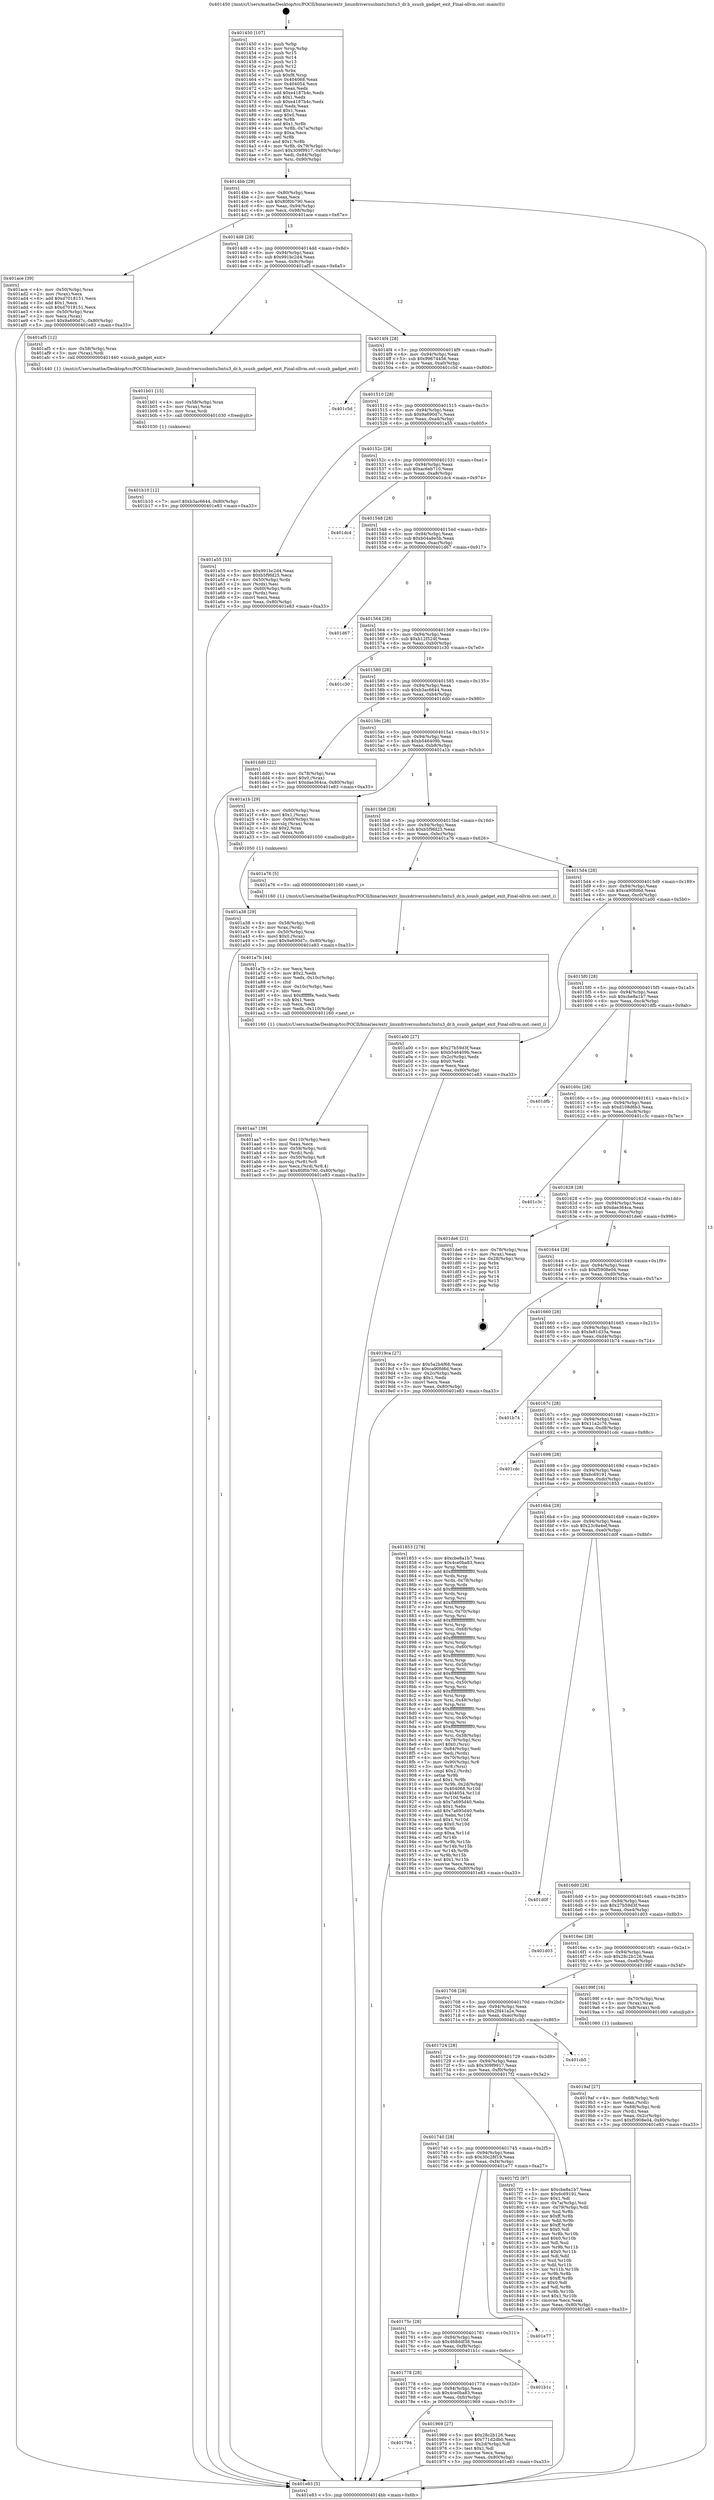 digraph "0x401450" {
  label = "0x401450 (/mnt/c/Users/mathe/Desktop/tcc/POCII/binaries/extr_linuxdriversusbmtu3mtu3_dr.h_ssusb_gadget_exit_Final-ollvm.out::main(0))"
  labelloc = "t"
  node[shape=record]

  Entry [label="",width=0.3,height=0.3,shape=circle,fillcolor=black,style=filled]
  "0x4014bb" [label="{
     0x4014bb [29]\l
     | [instrs]\l
     &nbsp;&nbsp;0x4014bb \<+3\>: mov -0x80(%rbp),%eax\l
     &nbsp;&nbsp;0x4014be \<+2\>: mov %eax,%ecx\l
     &nbsp;&nbsp;0x4014c0 \<+6\>: sub $0x80f0b790,%ecx\l
     &nbsp;&nbsp;0x4014c6 \<+6\>: mov %eax,-0x94(%rbp)\l
     &nbsp;&nbsp;0x4014cc \<+6\>: mov %ecx,-0x98(%rbp)\l
     &nbsp;&nbsp;0x4014d2 \<+6\>: je 0000000000401ace \<main+0x67e\>\l
  }"]
  "0x401ace" [label="{
     0x401ace [39]\l
     | [instrs]\l
     &nbsp;&nbsp;0x401ace \<+4\>: mov -0x50(%rbp),%rax\l
     &nbsp;&nbsp;0x401ad2 \<+2\>: mov (%rax),%ecx\l
     &nbsp;&nbsp;0x401ad4 \<+6\>: add $0xd7018151,%ecx\l
     &nbsp;&nbsp;0x401ada \<+3\>: add $0x1,%ecx\l
     &nbsp;&nbsp;0x401add \<+6\>: sub $0xd7018151,%ecx\l
     &nbsp;&nbsp;0x401ae3 \<+4\>: mov -0x50(%rbp),%rax\l
     &nbsp;&nbsp;0x401ae7 \<+2\>: mov %ecx,(%rax)\l
     &nbsp;&nbsp;0x401ae9 \<+7\>: movl $0x9a690d7c,-0x80(%rbp)\l
     &nbsp;&nbsp;0x401af0 \<+5\>: jmp 0000000000401e83 \<main+0xa33\>\l
  }"]
  "0x4014d8" [label="{
     0x4014d8 [28]\l
     | [instrs]\l
     &nbsp;&nbsp;0x4014d8 \<+5\>: jmp 00000000004014dd \<main+0x8d\>\l
     &nbsp;&nbsp;0x4014dd \<+6\>: mov -0x94(%rbp),%eax\l
     &nbsp;&nbsp;0x4014e3 \<+5\>: sub $0x991bc2d4,%eax\l
     &nbsp;&nbsp;0x4014e8 \<+6\>: mov %eax,-0x9c(%rbp)\l
     &nbsp;&nbsp;0x4014ee \<+6\>: je 0000000000401af5 \<main+0x6a5\>\l
  }"]
  Exit [label="",width=0.3,height=0.3,shape=circle,fillcolor=black,style=filled,peripheries=2]
  "0x401af5" [label="{
     0x401af5 [12]\l
     | [instrs]\l
     &nbsp;&nbsp;0x401af5 \<+4\>: mov -0x58(%rbp),%rax\l
     &nbsp;&nbsp;0x401af9 \<+3\>: mov (%rax),%rdi\l
     &nbsp;&nbsp;0x401afc \<+5\>: call 0000000000401440 \<ssusb_gadget_exit\>\l
     | [calls]\l
     &nbsp;&nbsp;0x401440 \{1\} (/mnt/c/Users/mathe/Desktop/tcc/POCII/binaries/extr_linuxdriversusbmtu3mtu3_dr.h_ssusb_gadget_exit_Final-ollvm.out::ssusb_gadget_exit)\l
  }"]
  "0x4014f4" [label="{
     0x4014f4 [28]\l
     | [instrs]\l
     &nbsp;&nbsp;0x4014f4 \<+5\>: jmp 00000000004014f9 \<main+0xa9\>\l
     &nbsp;&nbsp;0x4014f9 \<+6\>: mov -0x94(%rbp),%eax\l
     &nbsp;&nbsp;0x4014ff \<+5\>: sub $0x99674456,%eax\l
     &nbsp;&nbsp;0x401504 \<+6\>: mov %eax,-0xa0(%rbp)\l
     &nbsp;&nbsp;0x40150a \<+6\>: je 0000000000401c5d \<main+0x80d\>\l
  }"]
  "0x401b10" [label="{
     0x401b10 [12]\l
     | [instrs]\l
     &nbsp;&nbsp;0x401b10 \<+7\>: movl $0xb3ac6644,-0x80(%rbp)\l
     &nbsp;&nbsp;0x401b17 \<+5\>: jmp 0000000000401e83 \<main+0xa33\>\l
  }"]
  "0x401c5d" [label="{
     0x401c5d\l
  }", style=dashed]
  "0x401510" [label="{
     0x401510 [28]\l
     | [instrs]\l
     &nbsp;&nbsp;0x401510 \<+5\>: jmp 0000000000401515 \<main+0xc5\>\l
     &nbsp;&nbsp;0x401515 \<+6\>: mov -0x94(%rbp),%eax\l
     &nbsp;&nbsp;0x40151b \<+5\>: sub $0x9a690d7c,%eax\l
     &nbsp;&nbsp;0x401520 \<+6\>: mov %eax,-0xa4(%rbp)\l
     &nbsp;&nbsp;0x401526 \<+6\>: je 0000000000401a55 \<main+0x605\>\l
  }"]
  "0x401b01" [label="{
     0x401b01 [15]\l
     | [instrs]\l
     &nbsp;&nbsp;0x401b01 \<+4\>: mov -0x58(%rbp),%rax\l
     &nbsp;&nbsp;0x401b05 \<+3\>: mov (%rax),%rax\l
     &nbsp;&nbsp;0x401b08 \<+3\>: mov %rax,%rdi\l
     &nbsp;&nbsp;0x401b0b \<+5\>: call 0000000000401030 \<free@plt\>\l
     | [calls]\l
     &nbsp;&nbsp;0x401030 \{1\} (unknown)\l
  }"]
  "0x401a55" [label="{
     0x401a55 [33]\l
     | [instrs]\l
     &nbsp;&nbsp;0x401a55 \<+5\>: mov $0x991bc2d4,%eax\l
     &nbsp;&nbsp;0x401a5a \<+5\>: mov $0xb5f9fd25,%ecx\l
     &nbsp;&nbsp;0x401a5f \<+4\>: mov -0x50(%rbp),%rdx\l
     &nbsp;&nbsp;0x401a63 \<+2\>: mov (%rdx),%esi\l
     &nbsp;&nbsp;0x401a65 \<+4\>: mov -0x60(%rbp),%rdx\l
     &nbsp;&nbsp;0x401a69 \<+2\>: cmp (%rdx),%esi\l
     &nbsp;&nbsp;0x401a6b \<+3\>: cmovl %ecx,%eax\l
     &nbsp;&nbsp;0x401a6e \<+3\>: mov %eax,-0x80(%rbp)\l
     &nbsp;&nbsp;0x401a71 \<+5\>: jmp 0000000000401e83 \<main+0xa33\>\l
  }"]
  "0x40152c" [label="{
     0x40152c [28]\l
     | [instrs]\l
     &nbsp;&nbsp;0x40152c \<+5\>: jmp 0000000000401531 \<main+0xe1\>\l
     &nbsp;&nbsp;0x401531 \<+6\>: mov -0x94(%rbp),%eax\l
     &nbsp;&nbsp;0x401537 \<+5\>: sub $0xac6eb710,%eax\l
     &nbsp;&nbsp;0x40153c \<+6\>: mov %eax,-0xa8(%rbp)\l
     &nbsp;&nbsp;0x401542 \<+6\>: je 0000000000401dc4 \<main+0x974\>\l
  }"]
  "0x401aa7" [label="{
     0x401aa7 [39]\l
     | [instrs]\l
     &nbsp;&nbsp;0x401aa7 \<+6\>: mov -0x110(%rbp),%ecx\l
     &nbsp;&nbsp;0x401aad \<+3\>: imul %eax,%ecx\l
     &nbsp;&nbsp;0x401ab0 \<+4\>: mov -0x58(%rbp),%rdi\l
     &nbsp;&nbsp;0x401ab4 \<+3\>: mov (%rdi),%rdi\l
     &nbsp;&nbsp;0x401ab7 \<+4\>: mov -0x50(%rbp),%r8\l
     &nbsp;&nbsp;0x401abb \<+3\>: movslq (%r8),%r8\l
     &nbsp;&nbsp;0x401abe \<+4\>: mov %ecx,(%rdi,%r8,4)\l
     &nbsp;&nbsp;0x401ac2 \<+7\>: movl $0x80f0b790,-0x80(%rbp)\l
     &nbsp;&nbsp;0x401ac9 \<+5\>: jmp 0000000000401e83 \<main+0xa33\>\l
  }"]
  "0x401dc4" [label="{
     0x401dc4\l
  }", style=dashed]
  "0x401548" [label="{
     0x401548 [28]\l
     | [instrs]\l
     &nbsp;&nbsp;0x401548 \<+5\>: jmp 000000000040154d \<main+0xfd\>\l
     &nbsp;&nbsp;0x40154d \<+6\>: mov -0x94(%rbp),%eax\l
     &nbsp;&nbsp;0x401553 \<+5\>: sub $0xb04a8e5b,%eax\l
     &nbsp;&nbsp;0x401558 \<+6\>: mov %eax,-0xac(%rbp)\l
     &nbsp;&nbsp;0x40155e \<+6\>: je 0000000000401d67 \<main+0x917\>\l
  }"]
  "0x401a7b" [label="{
     0x401a7b [44]\l
     | [instrs]\l
     &nbsp;&nbsp;0x401a7b \<+2\>: xor %ecx,%ecx\l
     &nbsp;&nbsp;0x401a7d \<+5\>: mov $0x2,%edx\l
     &nbsp;&nbsp;0x401a82 \<+6\>: mov %edx,-0x10c(%rbp)\l
     &nbsp;&nbsp;0x401a88 \<+1\>: cltd\l
     &nbsp;&nbsp;0x401a89 \<+6\>: mov -0x10c(%rbp),%esi\l
     &nbsp;&nbsp;0x401a8f \<+2\>: idiv %esi\l
     &nbsp;&nbsp;0x401a91 \<+6\>: imul $0xfffffffe,%edx,%edx\l
     &nbsp;&nbsp;0x401a97 \<+3\>: sub $0x1,%ecx\l
     &nbsp;&nbsp;0x401a9a \<+2\>: sub %ecx,%edx\l
     &nbsp;&nbsp;0x401a9c \<+6\>: mov %edx,-0x110(%rbp)\l
     &nbsp;&nbsp;0x401aa2 \<+5\>: call 0000000000401160 \<next_i\>\l
     | [calls]\l
     &nbsp;&nbsp;0x401160 \{1\} (/mnt/c/Users/mathe/Desktop/tcc/POCII/binaries/extr_linuxdriversusbmtu3mtu3_dr.h_ssusb_gadget_exit_Final-ollvm.out::next_i)\l
  }"]
  "0x401d67" [label="{
     0x401d67\l
  }", style=dashed]
  "0x401564" [label="{
     0x401564 [28]\l
     | [instrs]\l
     &nbsp;&nbsp;0x401564 \<+5\>: jmp 0000000000401569 \<main+0x119\>\l
     &nbsp;&nbsp;0x401569 \<+6\>: mov -0x94(%rbp),%eax\l
     &nbsp;&nbsp;0x40156f \<+5\>: sub $0xb12f524f,%eax\l
     &nbsp;&nbsp;0x401574 \<+6\>: mov %eax,-0xb0(%rbp)\l
     &nbsp;&nbsp;0x40157a \<+6\>: je 0000000000401c30 \<main+0x7e0\>\l
  }"]
  "0x401a38" [label="{
     0x401a38 [29]\l
     | [instrs]\l
     &nbsp;&nbsp;0x401a38 \<+4\>: mov -0x58(%rbp),%rdi\l
     &nbsp;&nbsp;0x401a3c \<+3\>: mov %rax,(%rdi)\l
     &nbsp;&nbsp;0x401a3f \<+4\>: mov -0x50(%rbp),%rax\l
     &nbsp;&nbsp;0x401a43 \<+6\>: movl $0x0,(%rax)\l
     &nbsp;&nbsp;0x401a49 \<+7\>: movl $0x9a690d7c,-0x80(%rbp)\l
     &nbsp;&nbsp;0x401a50 \<+5\>: jmp 0000000000401e83 \<main+0xa33\>\l
  }"]
  "0x401c30" [label="{
     0x401c30\l
  }", style=dashed]
  "0x401580" [label="{
     0x401580 [28]\l
     | [instrs]\l
     &nbsp;&nbsp;0x401580 \<+5\>: jmp 0000000000401585 \<main+0x135\>\l
     &nbsp;&nbsp;0x401585 \<+6\>: mov -0x94(%rbp),%eax\l
     &nbsp;&nbsp;0x40158b \<+5\>: sub $0xb3ac6644,%eax\l
     &nbsp;&nbsp;0x401590 \<+6\>: mov %eax,-0xb4(%rbp)\l
     &nbsp;&nbsp;0x401596 \<+6\>: je 0000000000401dd0 \<main+0x980\>\l
  }"]
  "0x4019af" [label="{
     0x4019af [27]\l
     | [instrs]\l
     &nbsp;&nbsp;0x4019af \<+4\>: mov -0x68(%rbp),%rdi\l
     &nbsp;&nbsp;0x4019b3 \<+2\>: mov %eax,(%rdi)\l
     &nbsp;&nbsp;0x4019b5 \<+4\>: mov -0x68(%rbp),%rdi\l
     &nbsp;&nbsp;0x4019b9 \<+2\>: mov (%rdi),%eax\l
     &nbsp;&nbsp;0x4019bb \<+3\>: mov %eax,-0x2c(%rbp)\l
     &nbsp;&nbsp;0x4019be \<+7\>: movl $0xf5908e04,-0x80(%rbp)\l
     &nbsp;&nbsp;0x4019c5 \<+5\>: jmp 0000000000401e83 \<main+0xa33\>\l
  }"]
  "0x401dd0" [label="{
     0x401dd0 [22]\l
     | [instrs]\l
     &nbsp;&nbsp;0x401dd0 \<+4\>: mov -0x78(%rbp),%rax\l
     &nbsp;&nbsp;0x401dd4 \<+6\>: movl $0x0,(%rax)\l
     &nbsp;&nbsp;0x401dda \<+7\>: movl $0xdae364ca,-0x80(%rbp)\l
     &nbsp;&nbsp;0x401de1 \<+5\>: jmp 0000000000401e83 \<main+0xa33\>\l
  }"]
  "0x40159c" [label="{
     0x40159c [28]\l
     | [instrs]\l
     &nbsp;&nbsp;0x40159c \<+5\>: jmp 00000000004015a1 \<main+0x151\>\l
     &nbsp;&nbsp;0x4015a1 \<+6\>: mov -0x94(%rbp),%eax\l
     &nbsp;&nbsp;0x4015a7 \<+5\>: sub $0xb546409b,%eax\l
     &nbsp;&nbsp;0x4015ac \<+6\>: mov %eax,-0xb8(%rbp)\l
     &nbsp;&nbsp;0x4015b2 \<+6\>: je 0000000000401a1b \<main+0x5cb\>\l
  }"]
  "0x401794" [label="{
     0x401794\l
  }", style=dashed]
  "0x401a1b" [label="{
     0x401a1b [29]\l
     | [instrs]\l
     &nbsp;&nbsp;0x401a1b \<+4\>: mov -0x60(%rbp),%rax\l
     &nbsp;&nbsp;0x401a1f \<+6\>: movl $0x1,(%rax)\l
     &nbsp;&nbsp;0x401a25 \<+4\>: mov -0x60(%rbp),%rax\l
     &nbsp;&nbsp;0x401a29 \<+3\>: movslq (%rax),%rax\l
     &nbsp;&nbsp;0x401a2c \<+4\>: shl $0x2,%rax\l
     &nbsp;&nbsp;0x401a30 \<+3\>: mov %rax,%rdi\l
     &nbsp;&nbsp;0x401a33 \<+5\>: call 0000000000401050 \<malloc@plt\>\l
     | [calls]\l
     &nbsp;&nbsp;0x401050 \{1\} (unknown)\l
  }"]
  "0x4015b8" [label="{
     0x4015b8 [28]\l
     | [instrs]\l
     &nbsp;&nbsp;0x4015b8 \<+5\>: jmp 00000000004015bd \<main+0x16d\>\l
     &nbsp;&nbsp;0x4015bd \<+6\>: mov -0x94(%rbp),%eax\l
     &nbsp;&nbsp;0x4015c3 \<+5\>: sub $0xb5f9fd25,%eax\l
     &nbsp;&nbsp;0x4015c8 \<+6\>: mov %eax,-0xbc(%rbp)\l
     &nbsp;&nbsp;0x4015ce \<+6\>: je 0000000000401a76 \<main+0x626\>\l
  }"]
  "0x401969" [label="{
     0x401969 [27]\l
     | [instrs]\l
     &nbsp;&nbsp;0x401969 \<+5\>: mov $0x28c2b126,%eax\l
     &nbsp;&nbsp;0x40196e \<+5\>: mov $0x771d2db0,%ecx\l
     &nbsp;&nbsp;0x401973 \<+3\>: mov -0x2d(%rbp),%dl\l
     &nbsp;&nbsp;0x401976 \<+3\>: test $0x1,%dl\l
     &nbsp;&nbsp;0x401979 \<+3\>: cmovne %ecx,%eax\l
     &nbsp;&nbsp;0x40197c \<+3\>: mov %eax,-0x80(%rbp)\l
     &nbsp;&nbsp;0x40197f \<+5\>: jmp 0000000000401e83 \<main+0xa33\>\l
  }"]
  "0x401a76" [label="{
     0x401a76 [5]\l
     | [instrs]\l
     &nbsp;&nbsp;0x401a76 \<+5\>: call 0000000000401160 \<next_i\>\l
     | [calls]\l
     &nbsp;&nbsp;0x401160 \{1\} (/mnt/c/Users/mathe/Desktop/tcc/POCII/binaries/extr_linuxdriversusbmtu3mtu3_dr.h_ssusb_gadget_exit_Final-ollvm.out::next_i)\l
  }"]
  "0x4015d4" [label="{
     0x4015d4 [28]\l
     | [instrs]\l
     &nbsp;&nbsp;0x4015d4 \<+5\>: jmp 00000000004015d9 \<main+0x189\>\l
     &nbsp;&nbsp;0x4015d9 \<+6\>: mov -0x94(%rbp),%eax\l
     &nbsp;&nbsp;0x4015df \<+5\>: sub $0xca90fd6d,%eax\l
     &nbsp;&nbsp;0x4015e4 \<+6\>: mov %eax,-0xc0(%rbp)\l
     &nbsp;&nbsp;0x4015ea \<+6\>: je 0000000000401a00 \<main+0x5b0\>\l
  }"]
  "0x401778" [label="{
     0x401778 [28]\l
     | [instrs]\l
     &nbsp;&nbsp;0x401778 \<+5\>: jmp 000000000040177d \<main+0x32d\>\l
     &nbsp;&nbsp;0x40177d \<+6\>: mov -0x94(%rbp),%eax\l
     &nbsp;&nbsp;0x401783 \<+5\>: sub $0x4ce0ba83,%eax\l
     &nbsp;&nbsp;0x401788 \<+6\>: mov %eax,-0xfc(%rbp)\l
     &nbsp;&nbsp;0x40178e \<+6\>: je 0000000000401969 \<main+0x519\>\l
  }"]
  "0x401a00" [label="{
     0x401a00 [27]\l
     | [instrs]\l
     &nbsp;&nbsp;0x401a00 \<+5\>: mov $0x27b59d3f,%eax\l
     &nbsp;&nbsp;0x401a05 \<+5\>: mov $0xb546409b,%ecx\l
     &nbsp;&nbsp;0x401a0a \<+3\>: mov -0x2c(%rbp),%edx\l
     &nbsp;&nbsp;0x401a0d \<+3\>: cmp $0x0,%edx\l
     &nbsp;&nbsp;0x401a10 \<+3\>: cmove %ecx,%eax\l
     &nbsp;&nbsp;0x401a13 \<+3\>: mov %eax,-0x80(%rbp)\l
     &nbsp;&nbsp;0x401a16 \<+5\>: jmp 0000000000401e83 \<main+0xa33\>\l
  }"]
  "0x4015f0" [label="{
     0x4015f0 [28]\l
     | [instrs]\l
     &nbsp;&nbsp;0x4015f0 \<+5\>: jmp 00000000004015f5 \<main+0x1a5\>\l
     &nbsp;&nbsp;0x4015f5 \<+6\>: mov -0x94(%rbp),%eax\l
     &nbsp;&nbsp;0x4015fb \<+5\>: sub $0xcbe8a1b7,%eax\l
     &nbsp;&nbsp;0x401600 \<+6\>: mov %eax,-0xc4(%rbp)\l
     &nbsp;&nbsp;0x401606 \<+6\>: je 0000000000401dfb \<main+0x9ab\>\l
  }"]
  "0x401b1c" [label="{
     0x401b1c\l
  }", style=dashed]
  "0x401dfb" [label="{
     0x401dfb\l
  }", style=dashed]
  "0x40160c" [label="{
     0x40160c [28]\l
     | [instrs]\l
     &nbsp;&nbsp;0x40160c \<+5\>: jmp 0000000000401611 \<main+0x1c1\>\l
     &nbsp;&nbsp;0x401611 \<+6\>: mov -0x94(%rbp),%eax\l
     &nbsp;&nbsp;0x401617 \<+5\>: sub $0xd108d6b3,%eax\l
     &nbsp;&nbsp;0x40161c \<+6\>: mov %eax,-0xc8(%rbp)\l
     &nbsp;&nbsp;0x401622 \<+6\>: je 0000000000401c3c \<main+0x7ec\>\l
  }"]
  "0x40175c" [label="{
     0x40175c [28]\l
     | [instrs]\l
     &nbsp;&nbsp;0x40175c \<+5\>: jmp 0000000000401761 \<main+0x311\>\l
     &nbsp;&nbsp;0x401761 \<+6\>: mov -0x94(%rbp),%eax\l
     &nbsp;&nbsp;0x401767 \<+5\>: sub $0x468ddf38,%eax\l
     &nbsp;&nbsp;0x40176c \<+6\>: mov %eax,-0xf8(%rbp)\l
     &nbsp;&nbsp;0x401772 \<+6\>: je 0000000000401b1c \<main+0x6cc\>\l
  }"]
  "0x401c3c" [label="{
     0x401c3c\l
  }", style=dashed]
  "0x401628" [label="{
     0x401628 [28]\l
     | [instrs]\l
     &nbsp;&nbsp;0x401628 \<+5\>: jmp 000000000040162d \<main+0x1dd\>\l
     &nbsp;&nbsp;0x40162d \<+6\>: mov -0x94(%rbp),%eax\l
     &nbsp;&nbsp;0x401633 \<+5\>: sub $0xdae364ca,%eax\l
     &nbsp;&nbsp;0x401638 \<+6\>: mov %eax,-0xcc(%rbp)\l
     &nbsp;&nbsp;0x40163e \<+6\>: je 0000000000401de6 \<main+0x996\>\l
  }"]
  "0x401e77" [label="{
     0x401e77\l
  }", style=dashed]
  "0x401de6" [label="{
     0x401de6 [21]\l
     | [instrs]\l
     &nbsp;&nbsp;0x401de6 \<+4\>: mov -0x78(%rbp),%rax\l
     &nbsp;&nbsp;0x401dea \<+2\>: mov (%rax),%eax\l
     &nbsp;&nbsp;0x401dec \<+4\>: lea -0x28(%rbp),%rsp\l
     &nbsp;&nbsp;0x401df0 \<+1\>: pop %rbx\l
     &nbsp;&nbsp;0x401df1 \<+2\>: pop %r12\l
     &nbsp;&nbsp;0x401df3 \<+2\>: pop %r13\l
     &nbsp;&nbsp;0x401df5 \<+2\>: pop %r14\l
     &nbsp;&nbsp;0x401df7 \<+2\>: pop %r15\l
     &nbsp;&nbsp;0x401df9 \<+1\>: pop %rbp\l
     &nbsp;&nbsp;0x401dfa \<+1\>: ret\l
  }"]
  "0x401644" [label="{
     0x401644 [28]\l
     | [instrs]\l
     &nbsp;&nbsp;0x401644 \<+5\>: jmp 0000000000401649 \<main+0x1f9\>\l
     &nbsp;&nbsp;0x401649 \<+6\>: mov -0x94(%rbp),%eax\l
     &nbsp;&nbsp;0x40164f \<+5\>: sub $0xf5908e04,%eax\l
     &nbsp;&nbsp;0x401654 \<+6\>: mov %eax,-0xd0(%rbp)\l
     &nbsp;&nbsp;0x40165a \<+6\>: je 00000000004019ca \<main+0x57a\>\l
  }"]
  "0x401450" [label="{
     0x401450 [107]\l
     | [instrs]\l
     &nbsp;&nbsp;0x401450 \<+1\>: push %rbp\l
     &nbsp;&nbsp;0x401451 \<+3\>: mov %rsp,%rbp\l
     &nbsp;&nbsp;0x401454 \<+2\>: push %r15\l
     &nbsp;&nbsp;0x401456 \<+2\>: push %r14\l
     &nbsp;&nbsp;0x401458 \<+2\>: push %r13\l
     &nbsp;&nbsp;0x40145a \<+2\>: push %r12\l
     &nbsp;&nbsp;0x40145c \<+1\>: push %rbx\l
     &nbsp;&nbsp;0x40145d \<+7\>: sub $0xf8,%rsp\l
     &nbsp;&nbsp;0x401464 \<+7\>: mov 0x404068,%eax\l
     &nbsp;&nbsp;0x40146b \<+7\>: mov 0x404054,%ecx\l
     &nbsp;&nbsp;0x401472 \<+2\>: mov %eax,%edx\l
     &nbsp;&nbsp;0x401474 \<+6\>: add $0xe4187b4c,%edx\l
     &nbsp;&nbsp;0x40147a \<+3\>: sub $0x1,%edx\l
     &nbsp;&nbsp;0x40147d \<+6\>: sub $0xe4187b4c,%edx\l
     &nbsp;&nbsp;0x401483 \<+3\>: imul %edx,%eax\l
     &nbsp;&nbsp;0x401486 \<+3\>: and $0x1,%eax\l
     &nbsp;&nbsp;0x401489 \<+3\>: cmp $0x0,%eax\l
     &nbsp;&nbsp;0x40148c \<+4\>: sete %r8b\l
     &nbsp;&nbsp;0x401490 \<+4\>: and $0x1,%r8b\l
     &nbsp;&nbsp;0x401494 \<+4\>: mov %r8b,-0x7a(%rbp)\l
     &nbsp;&nbsp;0x401498 \<+3\>: cmp $0xa,%ecx\l
     &nbsp;&nbsp;0x40149b \<+4\>: setl %r8b\l
     &nbsp;&nbsp;0x40149f \<+4\>: and $0x1,%r8b\l
     &nbsp;&nbsp;0x4014a3 \<+4\>: mov %r8b,-0x79(%rbp)\l
     &nbsp;&nbsp;0x4014a7 \<+7\>: movl $0x309f9917,-0x80(%rbp)\l
     &nbsp;&nbsp;0x4014ae \<+6\>: mov %edi,-0x84(%rbp)\l
     &nbsp;&nbsp;0x4014b4 \<+7\>: mov %rsi,-0x90(%rbp)\l
  }"]
  "0x4019ca" [label="{
     0x4019ca [27]\l
     | [instrs]\l
     &nbsp;&nbsp;0x4019ca \<+5\>: mov $0x5a2b4f68,%eax\l
     &nbsp;&nbsp;0x4019cf \<+5\>: mov $0xca90fd6d,%ecx\l
     &nbsp;&nbsp;0x4019d4 \<+3\>: mov -0x2c(%rbp),%edx\l
     &nbsp;&nbsp;0x4019d7 \<+3\>: cmp $0x1,%edx\l
     &nbsp;&nbsp;0x4019da \<+3\>: cmovl %ecx,%eax\l
     &nbsp;&nbsp;0x4019dd \<+3\>: mov %eax,-0x80(%rbp)\l
     &nbsp;&nbsp;0x4019e0 \<+5\>: jmp 0000000000401e83 \<main+0xa33\>\l
  }"]
  "0x401660" [label="{
     0x401660 [28]\l
     | [instrs]\l
     &nbsp;&nbsp;0x401660 \<+5\>: jmp 0000000000401665 \<main+0x215\>\l
     &nbsp;&nbsp;0x401665 \<+6\>: mov -0x94(%rbp),%eax\l
     &nbsp;&nbsp;0x40166b \<+5\>: sub $0xfe81d33a,%eax\l
     &nbsp;&nbsp;0x401670 \<+6\>: mov %eax,-0xd4(%rbp)\l
     &nbsp;&nbsp;0x401676 \<+6\>: je 0000000000401b74 \<main+0x724\>\l
  }"]
  "0x401e83" [label="{
     0x401e83 [5]\l
     | [instrs]\l
     &nbsp;&nbsp;0x401e83 \<+5\>: jmp 00000000004014bb \<main+0x6b\>\l
  }"]
  "0x401b74" [label="{
     0x401b74\l
  }", style=dashed]
  "0x40167c" [label="{
     0x40167c [28]\l
     | [instrs]\l
     &nbsp;&nbsp;0x40167c \<+5\>: jmp 0000000000401681 \<main+0x231\>\l
     &nbsp;&nbsp;0x401681 \<+6\>: mov -0x94(%rbp),%eax\l
     &nbsp;&nbsp;0x401687 \<+5\>: sub $0x11a2c76,%eax\l
     &nbsp;&nbsp;0x40168c \<+6\>: mov %eax,-0xd8(%rbp)\l
     &nbsp;&nbsp;0x401692 \<+6\>: je 0000000000401cdc \<main+0x88c\>\l
  }"]
  "0x401740" [label="{
     0x401740 [28]\l
     | [instrs]\l
     &nbsp;&nbsp;0x401740 \<+5\>: jmp 0000000000401745 \<main+0x2f5\>\l
     &nbsp;&nbsp;0x401745 \<+6\>: mov -0x94(%rbp),%eax\l
     &nbsp;&nbsp;0x40174b \<+5\>: sub $0x30c28f19,%eax\l
     &nbsp;&nbsp;0x401750 \<+6\>: mov %eax,-0xf4(%rbp)\l
     &nbsp;&nbsp;0x401756 \<+6\>: je 0000000000401e77 \<main+0xa27\>\l
  }"]
  "0x401cdc" [label="{
     0x401cdc\l
  }", style=dashed]
  "0x401698" [label="{
     0x401698 [28]\l
     | [instrs]\l
     &nbsp;&nbsp;0x401698 \<+5\>: jmp 000000000040169d \<main+0x24d\>\l
     &nbsp;&nbsp;0x40169d \<+6\>: mov -0x94(%rbp),%eax\l
     &nbsp;&nbsp;0x4016a3 \<+5\>: sub $0x6c69191,%eax\l
     &nbsp;&nbsp;0x4016a8 \<+6\>: mov %eax,-0xdc(%rbp)\l
     &nbsp;&nbsp;0x4016ae \<+6\>: je 0000000000401853 \<main+0x403\>\l
  }"]
  "0x4017f2" [label="{
     0x4017f2 [97]\l
     | [instrs]\l
     &nbsp;&nbsp;0x4017f2 \<+5\>: mov $0xcbe8a1b7,%eax\l
     &nbsp;&nbsp;0x4017f7 \<+5\>: mov $0x6c69191,%ecx\l
     &nbsp;&nbsp;0x4017fc \<+2\>: mov $0x1,%dl\l
     &nbsp;&nbsp;0x4017fe \<+4\>: mov -0x7a(%rbp),%sil\l
     &nbsp;&nbsp;0x401802 \<+4\>: mov -0x79(%rbp),%dil\l
     &nbsp;&nbsp;0x401806 \<+3\>: mov %sil,%r8b\l
     &nbsp;&nbsp;0x401809 \<+4\>: xor $0xff,%r8b\l
     &nbsp;&nbsp;0x40180d \<+3\>: mov %dil,%r9b\l
     &nbsp;&nbsp;0x401810 \<+4\>: xor $0xff,%r9b\l
     &nbsp;&nbsp;0x401814 \<+3\>: xor $0x0,%dl\l
     &nbsp;&nbsp;0x401817 \<+3\>: mov %r8b,%r10b\l
     &nbsp;&nbsp;0x40181a \<+4\>: and $0x0,%r10b\l
     &nbsp;&nbsp;0x40181e \<+3\>: and %dl,%sil\l
     &nbsp;&nbsp;0x401821 \<+3\>: mov %r9b,%r11b\l
     &nbsp;&nbsp;0x401824 \<+4\>: and $0x0,%r11b\l
     &nbsp;&nbsp;0x401828 \<+3\>: and %dl,%dil\l
     &nbsp;&nbsp;0x40182b \<+3\>: or %sil,%r10b\l
     &nbsp;&nbsp;0x40182e \<+3\>: or %dil,%r11b\l
     &nbsp;&nbsp;0x401831 \<+3\>: xor %r11b,%r10b\l
     &nbsp;&nbsp;0x401834 \<+3\>: or %r9b,%r8b\l
     &nbsp;&nbsp;0x401837 \<+4\>: xor $0xff,%r8b\l
     &nbsp;&nbsp;0x40183b \<+3\>: or $0x0,%dl\l
     &nbsp;&nbsp;0x40183e \<+3\>: and %dl,%r8b\l
     &nbsp;&nbsp;0x401841 \<+3\>: or %r8b,%r10b\l
     &nbsp;&nbsp;0x401844 \<+4\>: test $0x1,%r10b\l
     &nbsp;&nbsp;0x401848 \<+3\>: cmovne %ecx,%eax\l
     &nbsp;&nbsp;0x40184b \<+3\>: mov %eax,-0x80(%rbp)\l
     &nbsp;&nbsp;0x40184e \<+5\>: jmp 0000000000401e83 \<main+0xa33\>\l
  }"]
  "0x401853" [label="{
     0x401853 [278]\l
     | [instrs]\l
     &nbsp;&nbsp;0x401853 \<+5\>: mov $0xcbe8a1b7,%eax\l
     &nbsp;&nbsp;0x401858 \<+5\>: mov $0x4ce0ba83,%ecx\l
     &nbsp;&nbsp;0x40185d \<+3\>: mov %rsp,%rdx\l
     &nbsp;&nbsp;0x401860 \<+4\>: add $0xfffffffffffffff0,%rdx\l
     &nbsp;&nbsp;0x401864 \<+3\>: mov %rdx,%rsp\l
     &nbsp;&nbsp;0x401867 \<+4\>: mov %rdx,-0x78(%rbp)\l
     &nbsp;&nbsp;0x40186b \<+3\>: mov %rsp,%rdx\l
     &nbsp;&nbsp;0x40186e \<+4\>: add $0xfffffffffffffff0,%rdx\l
     &nbsp;&nbsp;0x401872 \<+3\>: mov %rdx,%rsp\l
     &nbsp;&nbsp;0x401875 \<+3\>: mov %rsp,%rsi\l
     &nbsp;&nbsp;0x401878 \<+4\>: add $0xfffffffffffffff0,%rsi\l
     &nbsp;&nbsp;0x40187c \<+3\>: mov %rsi,%rsp\l
     &nbsp;&nbsp;0x40187f \<+4\>: mov %rsi,-0x70(%rbp)\l
     &nbsp;&nbsp;0x401883 \<+3\>: mov %rsp,%rsi\l
     &nbsp;&nbsp;0x401886 \<+4\>: add $0xfffffffffffffff0,%rsi\l
     &nbsp;&nbsp;0x40188a \<+3\>: mov %rsi,%rsp\l
     &nbsp;&nbsp;0x40188d \<+4\>: mov %rsi,-0x68(%rbp)\l
     &nbsp;&nbsp;0x401891 \<+3\>: mov %rsp,%rsi\l
     &nbsp;&nbsp;0x401894 \<+4\>: add $0xfffffffffffffff0,%rsi\l
     &nbsp;&nbsp;0x401898 \<+3\>: mov %rsi,%rsp\l
     &nbsp;&nbsp;0x40189b \<+4\>: mov %rsi,-0x60(%rbp)\l
     &nbsp;&nbsp;0x40189f \<+3\>: mov %rsp,%rsi\l
     &nbsp;&nbsp;0x4018a2 \<+4\>: add $0xfffffffffffffff0,%rsi\l
     &nbsp;&nbsp;0x4018a6 \<+3\>: mov %rsi,%rsp\l
     &nbsp;&nbsp;0x4018a9 \<+4\>: mov %rsi,-0x58(%rbp)\l
     &nbsp;&nbsp;0x4018ad \<+3\>: mov %rsp,%rsi\l
     &nbsp;&nbsp;0x4018b0 \<+4\>: add $0xfffffffffffffff0,%rsi\l
     &nbsp;&nbsp;0x4018b4 \<+3\>: mov %rsi,%rsp\l
     &nbsp;&nbsp;0x4018b7 \<+4\>: mov %rsi,-0x50(%rbp)\l
     &nbsp;&nbsp;0x4018bb \<+3\>: mov %rsp,%rsi\l
     &nbsp;&nbsp;0x4018be \<+4\>: add $0xfffffffffffffff0,%rsi\l
     &nbsp;&nbsp;0x4018c2 \<+3\>: mov %rsi,%rsp\l
     &nbsp;&nbsp;0x4018c5 \<+4\>: mov %rsi,-0x48(%rbp)\l
     &nbsp;&nbsp;0x4018c9 \<+3\>: mov %rsp,%rsi\l
     &nbsp;&nbsp;0x4018cc \<+4\>: add $0xfffffffffffffff0,%rsi\l
     &nbsp;&nbsp;0x4018d0 \<+3\>: mov %rsi,%rsp\l
     &nbsp;&nbsp;0x4018d3 \<+4\>: mov %rsi,-0x40(%rbp)\l
     &nbsp;&nbsp;0x4018d7 \<+3\>: mov %rsp,%rsi\l
     &nbsp;&nbsp;0x4018da \<+4\>: add $0xfffffffffffffff0,%rsi\l
     &nbsp;&nbsp;0x4018de \<+3\>: mov %rsi,%rsp\l
     &nbsp;&nbsp;0x4018e1 \<+4\>: mov %rsi,-0x38(%rbp)\l
     &nbsp;&nbsp;0x4018e5 \<+4\>: mov -0x78(%rbp),%rsi\l
     &nbsp;&nbsp;0x4018e9 \<+6\>: movl $0x0,(%rsi)\l
     &nbsp;&nbsp;0x4018ef \<+6\>: mov -0x84(%rbp),%edi\l
     &nbsp;&nbsp;0x4018f5 \<+2\>: mov %edi,(%rdx)\l
     &nbsp;&nbsp;0x4018f7 \<+4\>: mov -0x70(%rbp),%rsi\l
     &nbsp;&nbsp;0x4018fb \<+7\>: mov -0x90(%rbp),%r8\l
     &nbsp;&nbsp;0x401902 \<+3\>: mov %r8,(%rsi)\l
     &nbsp;&nbsp;0x401905 \<+3\>: cmpl $0x2,(%rdx)\l
     &nbsp;&nbsp;0x401908 \<+4\>: setne %r9b\l
     &nbsp;&nbsp;0x40190c \<+4\>: and $0x1,%r9b\l
     &nbsp;&nbsp;0x401910 \<+4\>: mov %r9b,-0x2d(%rbp)\l
     &nbsp;&nbsp;0x401914 \<+8\>: mov 0x404068,%r10d\l
     &nbsp;&nbsp;0x40191c \<+8\>: mov 0x404054,%r11d\l
     &nbsp;&nbsp;0x401924 \<+3\>: mov %r10d,%ebx\l
     &nbsp;&nbsp;0x401927 \<+6\>: sub $0x7a695d40,%ebx\l
     &nbsp;&nbsp;0x40192d \<+3\>: sub $0x1,%ebx\l
     &nbsp;&nbsp;0x401930 \<+6\>: add $0x7a695d40,%ebx\l
     &nbsp;&nbsp;0x401936 \<+4\>: imul %ebx,%r10d\l
     &nbsp;&nbsp;0x40193a \<+4\>: and $0x1,%r10d\l
     &nbsp;&nbsp;0x40193e \<+4\>: cmp $0x0,%r10d\l
     &nbsp;&nbsp;0x401942 \<+4\>: sete %r9b\l
     &nbsp;&nbsp;0x401946 \<+4\>: cmp $0xa,%r11d\l
     &nbsp;&nbsp;0x40194a \<+4\>: setl %r14b\l
     &nbsp;&nbsp;0x40194e \<+3\>: mov %r9b,%r15b\l
     &nbsp;&nbsp;0x401951 \<+3\>: and %r14b,%r15b\l
     &nbsp;&nbsp;0x401954 \<+3\>: xor %r14b,%r9b\l
     &nbsp;&nbsp;0x401957 \<+3\>: or %r9b,%r15b\l
     &nbsp;&nbsp;0x40195a \<+4\>: test $0x1,%r15b\l
     &nbsp;&nbsp;0x40195e \<+3\>: cmovne %ecx,%eax\l
     &nbsp;&nbsp;0x401961 \<+3\>: mov %eax,-0x80(%rbp)\l
     &nbsp;&nbsp;0x401964 \<+5\>: jmp 0000000000401e83 \<main+0xa33\>\l
  }"]
  "0x4016b4" [label="{
     0x4016b4 [28]\l
     | [instrs]\l
     &nbsp;&nbsp;0x4016b4 \<+5\>: jmp 00000000004016b9 \<main+0x269\>\l
     &nbsp;&nbsp;0x4016b9 \<+6\>: mov -0x94(%rbp),%eax\l
     &nbsp;&nbsp;0x4016bf \<+5\>: sub $0x23c9a4ef,%eax\l
     &nbsp;&nbsp;0x4016c4 \<+6\>: mov %eax,-0xe0(%rbp)\l
     &nbsp;&nbsp;0x4016ca \<+6\>: je 0000000000401d0f \<main+0x8bf\>\l
  }"]
  "0x401724" [label="{
     0x401724 [28]\l
     | [instrs]\l
     &nbsp;&nbsp;0x401724 \<+5\>: jmp 0000000000401729 \<main+0x2d9\>\l
     &nbsp;&nbsp;0x401729 \<+6\>: mov -0x94(%rbp),%eax\l
     &nbsp;&nbsp;0x40172f \<+5\>: sub $0x309f9917,%eax\l
     &nbsp;&nbsp;0x401734 \<+6\>: mov %eax,-0xf0(%rbp)\l
     &nbsp;&nbsp;0x40173a \<+6\>: je 00000000004017f2 \<main+0x3a2\>\l
  }"]
  "0x401d0f" [label="{
     0x401d0f\l
  }", style=dashed]
  "0x4016d0" [label="{
     0x4016d0 [28]\l
     | [instrs]\l
     &nbsp;&nbsp;0x4016d0 \<+5\>: jmp 00000000004016d5 \<main+0x285\>\l
     &nbsp;&nbsp;0x4016d5 \<+6\>: mov -0x94(%rbp),%eax\l
     &nbsp;&nbsp;0x4016db \<+5\>: sub $0x27b59d3f,%eax\l
     &nbsp;&nbsp;0x4016e0 \<+6\>: mov %eax,-0xe4(%rbp)\l
     &nbsp;&nbsp;0x4016e6 \<+6\>: je 0000000000401d03 \<main+0x8b3\>\l
  }"]
  "0x401cb5" [label="{
     0x401cb5\l
  }", style=dashed]
  "0x401d03" [label="{
     0x401d03\l
  }", style=dashed]
  "0x4016ec" [label="{
     0x4016ec [28]\l
     | [instrs]\l
     &nbsp;&nbsp;0x4016ec \<+5\>: jmp 00000000004016f1 \<main+0x2a1\>\l
     &nbsp;&nbsp;0x4016f1 \<+6\>: mov -0x94(%rbp),%eax\l
     &nbsp;&nbsp;0x4016f7 \<+5\>: sub $0x28c2b126,%eax\l
     &nbsp;&nbsp;0x4016fc \<+6\>: mov %eax,-0xe8(%rbp)\l
     &nbsp;&nbsp;0x401702 \<+6\>: je 000000000040199f \<main+0x54f\>\l
  }"]
  "0x401708" [label="{
     0x401708 [28]\l
     | [instrs]\l
     &nbsp;&nbsp;0x401708 \<+5\>: jmp 000000000040170d \<main+0x2bd\>\l
     &nbsp;&nbsp;0x40170d \<+6\>: mov -0x94(%rbp),%eax\l
     &nbsp;&nbsp;0x401713 \<+5\>: sub $0x2f441a2e,%eax\l
     &nbsp;&nbsp;0x401718 \<+6\>: mov %eax,-0xec(%rbp)\l
     &nbsp;&nbsp;0x40171e \<+6\>: je 0000000000401cb5 \<main+0x865\>\l
  }"]
  "0x40199f" [label="{
     0x40199f [16]\l
     | [instrs]\l
     &nbsp;&nbsp;0x40199f \<+4\>: mov -0x70(%rbp),%rax\l
     &nbsp;&nbsp;0x4019a3 \<+3\>: mov (%rax),%rax\l
     &nbsp;&nbsp;0x4019a6 \<+4\>: mov 0x8(%rax),%rdi\l
     &nbsp;&nbsp;0x4019aa \<+5\>: call 0000000000401060 \<atoi@plt\>\l
     | [calls]\l
     &nbsp;&nbsp;0x401060 \{1\} (unknown)\l
  }"]
  Entry -> "0x401450" [label=" 1"]
  "0x4014bb" -> "0x401ace" [label=" 1"]
  "0x4014bb" -> "0x4014d8" [label=" 13"]
  "0x401de6" -> Exit [label=" 1"]
  "0x4014d8" -> "0x401af5" [label=" 1"]
  "0x4014d8" -> "0x4014f4" [label=" 12"]
  "0x401dd0" -> "0x401e83" [label=" 1"]
  "0x4014f4" -> "0x401c5d" [label=" 0"]
  "0x4014f4" -> "0x401510" [label=" 12"]
  "0x401b10" -> "0x401e83" [label=" 1"]
  "0x401510" -> "0x401a55" [label=" 2"]
  "0x401510" -> "0x40152c" [label=" 10"]
  "0x401b01" -> "0x401b10" [label=" 1"]
  "0x40152c" -> "0x401dc4" [label=" 0"]
  "0x40152c" -> "0x401548" [label=" 10"]
  "0x401af5" -> "0x401b01" [label=" 1"]
  "0x401548" -> "0x401d67" [label=" 0"]
  "0x401548" -> "0x401564" [label=" 10"]
  "0x401ace" -> "0x401e83" [label=" 1"]
  "0x401564" -> "0x401c30" [label=" 0"]
  "0x401564" -> "0x401580" [label=" 10"]
  "0x401aa7" -> "0x401e83" [label=" 1"]
  "0x401580" -> "0x401dd0" [label=" 1"]
  "0x401580" -> "0x40159c" [label=" 9"]
  "0x401a7b" -> "0x401aa7" [label=" 1"]
  "0x40159c" -> "0x401a1b" [label=" 1"]
  "0x40159c" -> "0x4015b8" [label=" 8"]
  "0x401a76" -> "0x401a7b" [label=" 1"]
  "0x4015b8" -> "0x401a76" [label=" 1"]
  "0x4015b8" -> "0x4015d4" [label=" 7"]
  "0x401a55" -> "0x401e83" [label=" 2"]
  "0x4015d4" -> "0x401a00" [label=" 1"]
  "0x4015d4" -> "0x4015f0" [label=" 6"]
  "0x401a1b" -> "0x401a38" [label=" 1"]
  "0x4015f0" -> "0x401dfb" [label=" 0"]
  "0x4015f0" -> "0x40160c" [label=" 6"]
  "0x401a00" -> "0x401e83" [label=" 1"]
  "0x40160c" -> "0x401c3c" [label=" 0"]
  "0x40160c" -> "0x401628" [label=" 6"]
  "0x4019af" -> "0x401e83" [label=" 1"]
  "0x401628" -> "0x401de6" [label=" 1"]
  "0x401628" -> "0x401644" [label=" 5"]
  "0x40199f" -> "0x4019af" [label=" 1"]
  "0x401644" -> "0x4019ca" [label=" 1"]
  "0x401644" -> "0x401660" [label=" 4"]
  "0x401778" -> "0x401969" [label=" 1"]
  "0x401660" -> "0x401b74" [label=" 0"]
  "0x401660" -> "0x40167c" [label=" 4"]
  "0x401a38" -> "0x401e83" [label=" 1"]
  "0x40167c" -> "0x401cdc" [label=" 0"]
  "0x40167c" -> "0x401698" [label=" 4"]
  "0x40175c" -> "0x401778" [label=" 1"]
  "0x401698" -> "0x401853" [label=" 1"]
  "0x401698" -> "0x4016b4" [label=" 3"]
  "0x40175c" -> "0x401b1c" [label=" 0"]
  "0x4016b4" -> "0x401d0f" [label=" 0"]
  "0x4016b4" -> "0x4016d0" [label=" 3"]
  "0x401740" -> "0x40175c" [label=" 1"]
  "0x4016d0" -> "0x401d03" [label=" 0"]
  "0x4016d0" -> "0x4016ec" [label=" 3"]
  "0x401740" -> "0x401e77" [label=" 0"]
  "0x4016ec" -> "0x40199f" [label=" 1"]
  "0x4016ec" -> "0x401708" [label=" 2"]
  "0x401969" -> "0x401e83" [label=" 1"]
  "0x401708" -> "0x401cb5" [label=" 0"]
  "0x401708" -> "0x401724" [label=" 2"]
  "0x4019ca" -> "0x401e83" [label=" 1"]
  "0x401724" -> "0x4017f2" [label=" 1"]
  "0x401724" -> "0x401740" [label=" 1"]
  "0x4017f2" -> "0x401e83" [label=" 1"]
  "0x401450" -> "0x4014bb" [label=" 1"]
  "0x401e83" -> "0x4014bb" [label=" 13"]
  "0x401778" -> "0x401794" [label=" 0"]
  "0x401853" -> "0x401e83" [label=" 1"]
}
